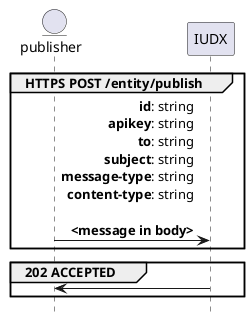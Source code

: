 @startuml
hide footbox

entity publisher

group HTTPS POST /entity/publish
publisher -> IUDX: **id**: string\r**apikey**: string\r**to**: string\r**subject**: string\r**message-type**: string\r**content-type**: string\r\r**<message in body>**
end

group 202 ACCEPTED
IUDX -> publisher:
end

@enduml
